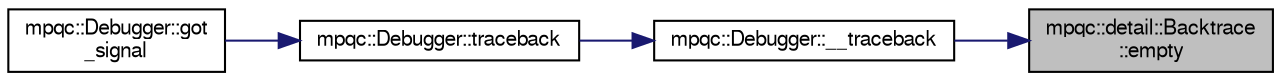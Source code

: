 digraph "mpqc::detail::Backtrace::empty"
{
 // LATEX_PDF_SIZE
  edge [fontname="FreeSans",fontsize="10",labelfontname="FreeSans",labelfontsize="10"];
  node [fontname="FreeSans",fontsize="10",shape=record];
  rankdir="RL";
  Node1 [label="mpqc::detail::Backtrace\l::empty",height=0.2,width=0.4,color="black", fillcolor="grey75", style="filled", fontcolor="black",tooltip=" "];
  Node1 -> Node2 [dir="back",color="midnightblue",fontsize="10",style="solid",fontname="FreeSans"];
  Node2 [label="mpqc::Debugger::__traceback",height=0.2,width=0.4,color="black", fillcolor="white", style="filled",URL="$classmpqc_1_1_debugger.html#a3bded73e46b0fb03ec108818b1ef4b88",tooltip=" "];
  Node2 -> Node3 [dir="back",color="midnightblue",fontsize="10",style="solid",fontname="FreeSans"];
  Node3 [label="mpqc::Debugger::traceback",height=0.2,width=0.4,color="black", fillcolor="white", style="filled",URL="$classmpqc_1_1_debugger.html#a7081cd8a132843fdfb522704abec79af",tooltip=" "];
  Node3 -> Node4 [dir="back",color="midnightblue",fontsize="10",style="solid",fontname="FreeSans"];
  Node4 [label="mpqc::Debugger::got\l_signal",height=0.2,width=0.4,color="black", fillcolor="white", style="filled",URL="$classmpqc_1_1_debugger.html#a14e7cc5aa0e16747eebf152e8f3abb25",tooltip="Called when signal sig is received. This is mainly for internal use."];
}
